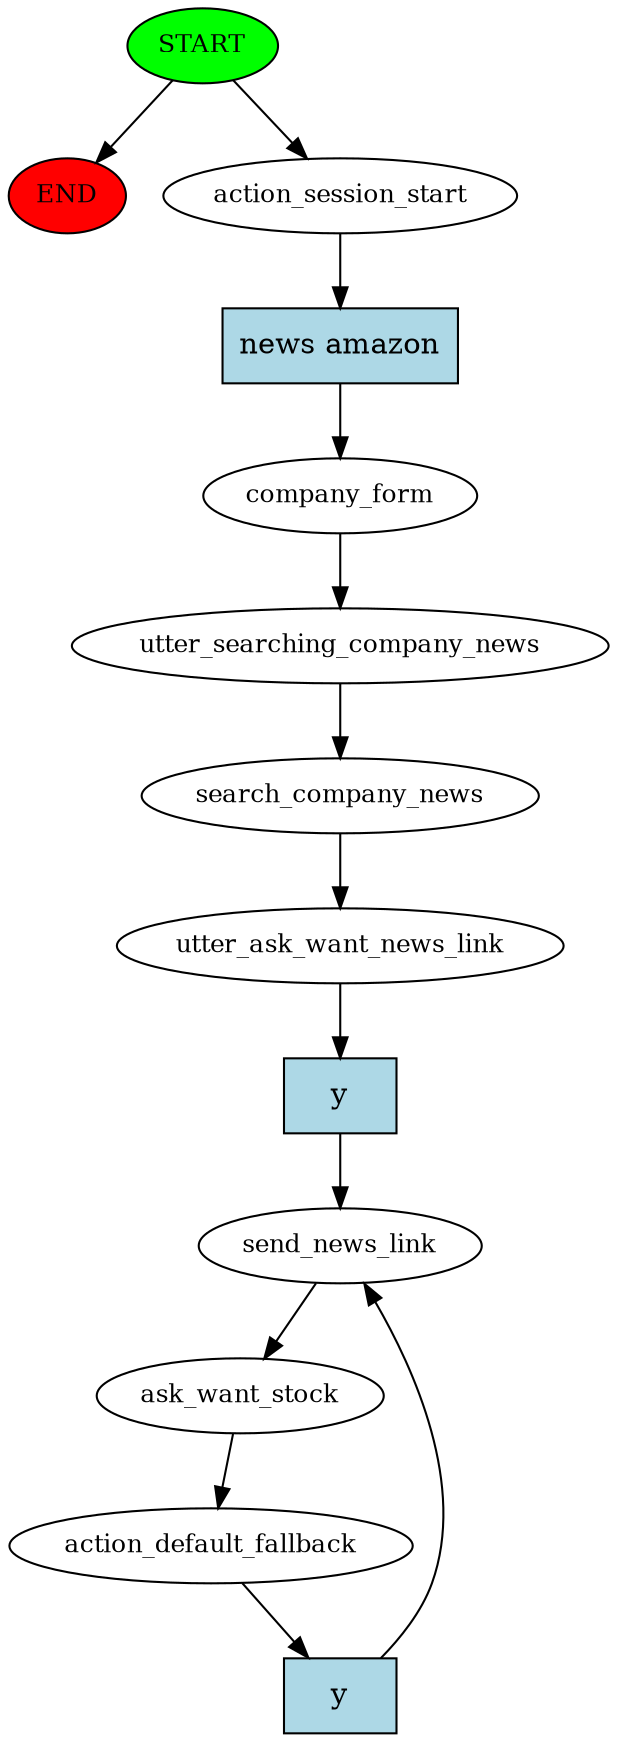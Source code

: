 digraph  {
0 [class="start active", fillcolor=green, fontsize=12, label=START, style=filled];
"-1" [class=end, fillcolor=red, fontsize=12, label=END, style=filled];
1 [class=active, fontsize=12, label=action_session_start];
2 [class=active, fontsize=12, label=company_form];
3 [class=active, fontsize=12, label=utter_searching_company_news];
4 [class=active, fontsize=12, label=search_company_news];
5 [class=active, fontsize=12, label=utter_ask_want_news_link];
6 [class=active, fontsize=12, label=send_news_link];
7 [class="active dashed", fontsize=12, label=ask_want_stock];
8 [class=active, fontsize=12, label=action_default_fallback];
11 [class="intent active", fillcolor=lightblue, label="news amazon", shape=rect, style=filled];
12 [class="intent active", fillcolor=lightblue, label=y, shape=rect, style=filled];
13 [class="intent active", fillcolor=lightblue, label=y, shape=rect, style=filled];
0 -> "-1"  [class="", key=NONE, label=""];
0 -> 1  [class=active, key=NONE, label=""];
1 -> 11  [class=active, key=0];
2 -> 3  [class=active, key=NONE, label=""];
3 -> 4  [class=active, key=NONE, label=""];
4 -> 5  [class=active, key=NONE, label=""];
5 -> 12  [class=active, key=0];
6 -> 7  [class=active, key=NONE, label=""];
7 -> 8  [class=active, key=NONE, label=""];
8 -> 13  [class=active, key=0];
11 -> 2  [class=active, key=0];
12 -> 6  [class=active, key=0];
13 -> 6  [class=active, key=0];
}
